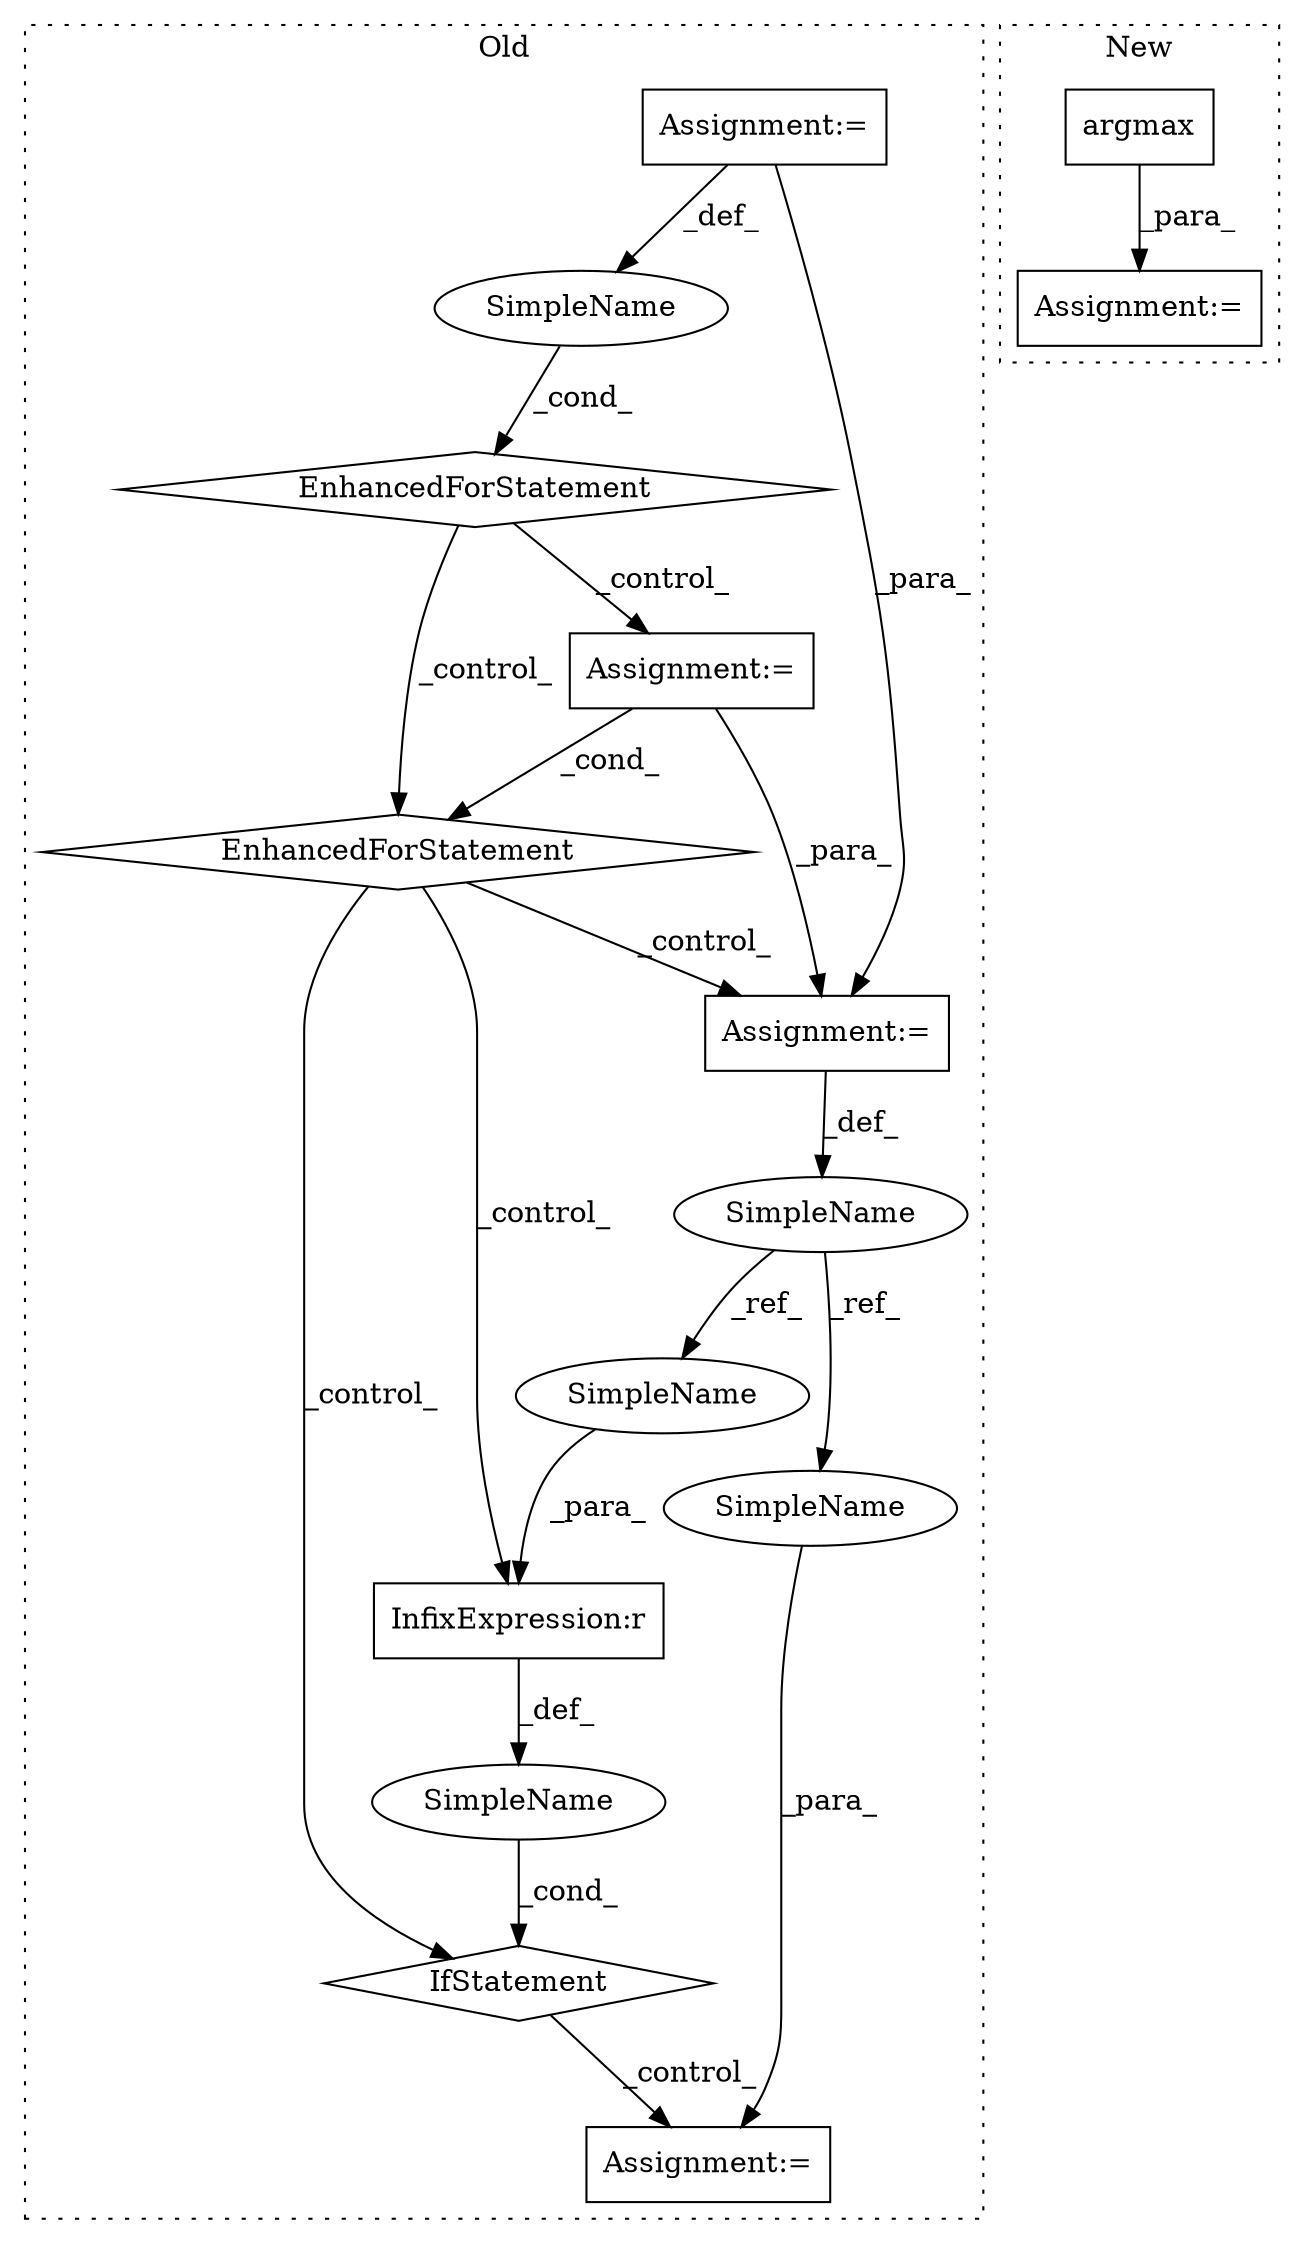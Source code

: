 digraph G {
subgraph cluster0 {
1 [label="IfStatement" a="25" s="1333,1365" l="4,2" shape="diamond"];
4 [label="Assignment:=" a="7" s="1522" l="1" shape="box"];
5 [label="SimpleName" a="42" s="" l="" shape="ellipse"];
6 [label="SimpleName" a="42" s="1076" l="1" shape="ellipse"];
7 [label="EnhancedForStatement" a="70" s="998,1092" l="74,2" shape="diamond"];
8 [label="InfixExpression:r" a="27" s="1346" l="4" shape="box"];
9 [label="Assignment:=" a="7" s="998,1092" l="74,2" shape="box"];
10 [label="Assignment:=" a="7" s="1234" l="1" shape="box"];
11 [label="SimpleName" a="42" s="1291" l="9" shape="ellipse"];
12 [label="EnhancedForStatement" a="70" s="1102,1216" l="71,2" shape="diamond"];
13 [label="Assignment:=" a="7" s="1102,1216" l="71,2" shape="box"];
14 [label="SimpleName" a="42" s="1523" l="9" shape="ellipse"];
15 [label="SimpleName" a="42" s="1337" l="9" shape="ellipse"];
label = "Old";
style="dotted";
}
subgraph cluster1 {
2 [label="argmax" a="32" s="1340,1348" l="7,1" shape="box"];
3 [label="Assignment:=" a="7" s="1330" l="1" shape="box"];
label = "New";
style="dotted";
}
1 -> 4 [label="_control_"];
2 -> 3 [label="_para_"];
5 -> 1 [label="_cond_"];
6 -> 7 [label="_cond_"];
7 -> 12 [label="_control_"];
7 -> 13 [label="_control_"];
8 -> 5 [label="_def_"];
9 -> 10 [label="_para_"];
9 -> 6 [label="_def_"];
10 -> 11 [label="_def_"];
11 -> 15 [label="_ref_"];
11 -> 14 [label="_ref_"];
12 -> 1 [label="_control_"];
12 -> 8 [label="_control_"];
12 -> 10 [label="_control_"];
13 -> 10 [label="_para_"];
13 -> 12 [label="_cond_"];
14 -> 4 [label="_para_"];
15 -> 8 [label="_para_"];
}